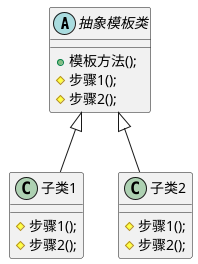 @startuml
abstract 抽象模板类{
    + 模板方法();
    # 步骤1();
    # 步骤2();
}
class 子类1{
    # 步骤1();
    # 步骤2();
}

class 子类2{
    # 步骤1();
    # 步骤2();
}
子类1 -u-|> 抽象模板类
子类2 -u-|> 抽象模板类
@enduml

